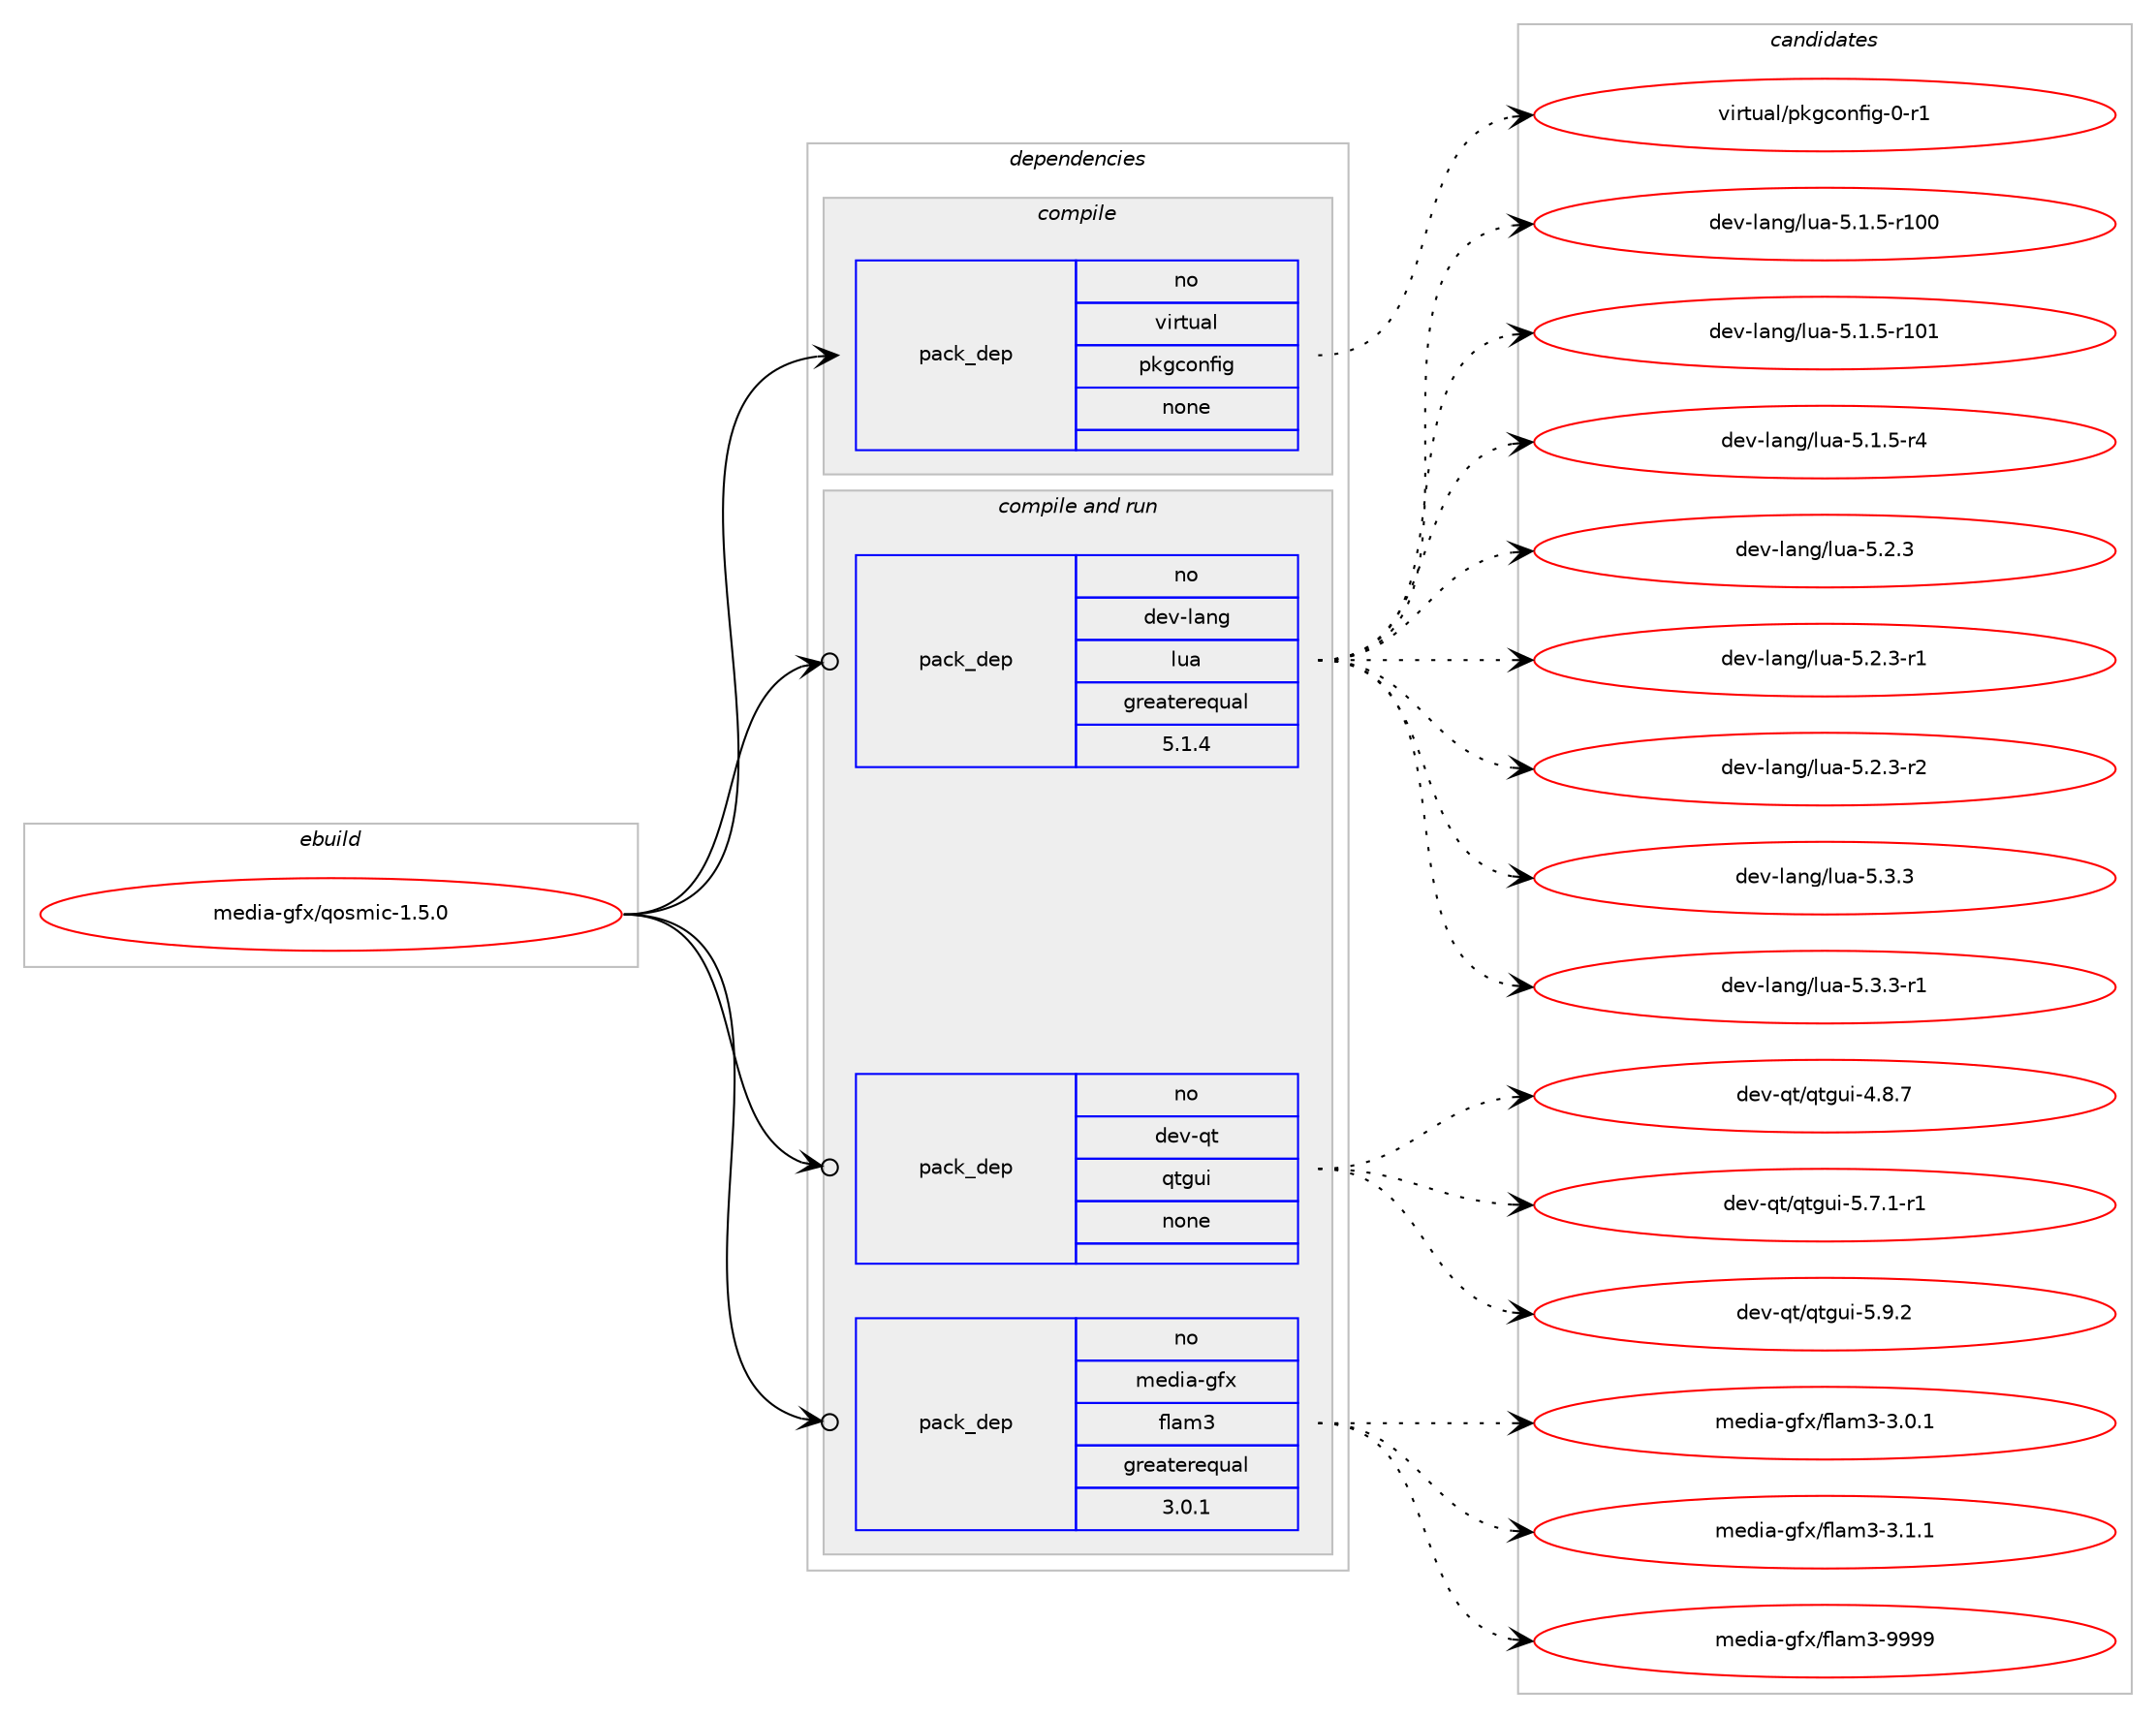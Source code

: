 digraph prolog {

# *************
# Graph options
# *************

newrank=true;
concentrate=true;
compound=true;
graph [rankdir=LR,fontname=Helvetica,fontsize=10,ranksep=1.5];#, ranksep=2.5, nodesep=0.2];
edge  [arrowhead=vee];
node  [fontname=Helvetica,fontsize=10];

# **********
# The ebuild
# **********

subgraph cluster_leftcol {
color=gray;
rank=same;
label=<<i>ebuild</i>>;
id [label="media-gfx/qosmic-1.5.0", color=red, width=4, href="../media-gfx/qosmic-1.5.0.svg"];
}

# ****************
# The dependencies
# ****************

subgraph cluster_midcol {
color=gray;
label=<<i>dependencies</i>>;
subgraph cluster_compile {
fillcolor="#eeeeee";
style=filled;
label=<<i>compile</i>>;
subgraph pack263727 {
dependency357613 [label=<<TABLE BORDER="0" CELLBORDER="1" CELLSPACING="0" CELLPADDING="4" WIDTH="220"><TR><TD ROWSPAN="6" CELLPADDING="30">pack_dep</TD></TR><TR><TD WIDTH="110">no</TD></TR><TR><TD>virtual</TD></TR><TR><TD>pkgconfig</TD></TR><TR><TD>none</TD></TR><TR><TD></TD></TR></TABLE>>, shape=none, color=blue];
}
id:e -> dependency357613:w [weight=20,style="solid",arrowhead="vee"];
}
subgraph cluster_compileandrun {
fillcolor="#eeeeee";
style=filled;
label=<<i>compile and run</i>>;
subgraph pack263728 {
dependency357614 [label=<<TABLE BORDER="0" CELLBORDER="1" CELLSPACING="0" CELLPADDING="4" WIDTH="220"><TR><TD ROWSPAN="6" CELLPADDING="30">pack_dep</TD></TR><TR><TD WIDTH="110">no</TD></TR><TR><TD>dev-lang</TD></TR><TR><TD>lua</TD></TR><TR><TD>greaterequal</TD></TR><TR><TD>5.1.4</TD></TR></TABLE>>, shape=none, color=blue];
}
id:e -> dependency357614:w [weight=20,style="solid",arrowhead="odotvee"];
subgraph pack263729 {
dependency357615 [label=<<TABLE BORDER="0" CELLBORDER="1" CELLSPACING="0" CELLPADDING="4" WIDTH="220"><TR><TD ROWSPAN="6" CELLPADDING="30">pack_dep</TD></TR><TR><TD WIDTH="110">no</TD></TR><TR><TD>dev-qt</TD></TR><TR><TD>qtgui</TD></TR><TR><TD>none</TD></TR><TR><TD></TD></TR></TABLE>>, shape=none, color=blue];
}
id:e -> dependency357615:w [weight=20,style="solid",arrowhead="odotvee"];
subgraph pack263730 {
dependency357616 [label=<<TABLE BORDER="0" CELLBORDER="1" CELLSPACING="0" CELLPADDING="4" WIDTH="220"><TR><TD ROWSPAN="6" CELLPADDING="30">pack_dep</TD></TR><TR><TD WIDTH="110">no</TD></TR><TR><TD>media-gfx</TD></TR><TR><TD>flam3</TD></TR><TR><TD>greaterequal</TD></TR><TR><TD>3.0.1</TD></TR></TABLE>>, shape=none, color=blue];
}
id:e -> dependency357616:w [weight=20,style="solid",arrowhead="odotvee"];
}
subgraph cluster_run {
fillcolor="#eeeeee";
style=filled;
label=<<i>run</i>>;
}
}

# **************
# The candidates
# **************

subgraph cluster_choices {
rank=same;
color=gray;
label=<<i>candidates</i>>;

subgraph choice263727 {
color=black;
nodesep=1;
choice11810511411611797108471121071039911111010210510345484511449 [label="virtual/pkgconfig-0-r1", color=red, width=4,href="../virtual/pkgconfig-0-r1.svg"];
dependency357613:e -> choice11810511411611797108471121071039911111010210510345484511449:w [style=dotted,weight="100"];
}
subgraph choice263728 {
color=black;
nodesep=1;
choice1001011184510897110103471081179745534649465345114494848 [label="dev-lang/lua-5.1.5-r100", color=red, width=4,href="../dev-lang/lua-5.1.5-r100.svg"];
choice1001011184510897110103471081179745534649465345114494849 [label="dev-lang/lua-5.1.5-r101", color=red, width=4,href="../dev-lang/lua-5.1.5-r101.svg"];
choice100101118451089711010347108117974553464946534511452 [label="dev-lang/lua-5.1.5-r4", color=red, width=4,href="../dev-lang/lua-5.1.5-r4.svg"];
choice10010111845108971101034710811797455346504651 [label="dev-lang/lua-5.2.3", color=red, width=4,href="../dev-lang/lua-5.2.3.svg"];
choice100101118451089711010347108117974553465046514511449 [label="dev-lang/lua-5.2.3-r1", color=red, width=4,href="../dev-lang/lua-5.2.3-r1.svg"];
choice100101118451089711010347108117974553465046514511450 [label="dev-lang/lua-5.2.3-r2", color=red, width=4,href="../dev-lang/lua-5.2.3-r2.svg"];
choice10010111845108971101034710811797455346514651 [label="dev-lang/lua-5.3.3", color=red, width=4,href="../dev-lang/lua-5.3.3.svg"];
choice100101118451089711010347108117974553465146514511449 [label="dev-lang/lua-5.3.3-r1", color=red, width=4,href="../dev-lang/lua-5.3.3-r1.svg"];
dependency357614:e -> choice1001011184510897110103471081179745534649465345114494848:w [style=dotted,weight="100"];
dependency357614:e -> choice1001011184510897110103471081179745534649465345114494849:w [style=dotted,weight="100"];
dependency357614:e -> choice100101118451089711010347108117974553464946534511452:w [style=dotted,weight="100"];
dependency357614:e -> choice10010111845108971101034710811797455346504651:w [style=dotted,weight="100"];
dependency357614:e -> choice100101118451089711010347108117974553465046514511449:w [style=dotted,weight="100"];
dependency357614:e -> choice100101118451089711010347108117974553465046514511450:w [style=dotted,weight="100"];
dependency357614:e -> choice10010111845108971101034710811797455346514651:w [style=dotted,weight="100"];
dependency357614:e -> choice100101118451089711010347108117974553465146514511449:w [style=dotted,weight="100"];
}
subgraph choice263729 {
color=black;
nodesep=1;
choice1001011184511311647113116103117105455246564655 [label="dev-qt/qtgui-4.8.7", color=red, width=4,href="../dev-qt/qtgui-4.8.7.svg"];
choice10010111845113116471131161031171054553465546494511449 [label="dev-qt/qtgui-5.7.1-r1", color=red, width=4,href="../dev-qt/qtgui-5.7.1-r1.svg"];
choice1001011184511311647113116103117105455346574650 [label="dev-qt/qtgui-5.9.2", color=red, width=4,href="../dev-qt/qtgui-5.9.2.svg"];
dependency357615:e -> choice1001011184511311647113116103117105455246564655:w [style=dotted,weight="100"];
dependency357615:e -> choice10010111845113116471131161031171054553465546494511449:w [style=dotted,weight="100"];
dependency357615:e -> choice1001011184511311647113116103117105455346574650:w [style=dotted,weight="100"];
}
subgraph choice263730 {
color=black;
nodesep=1;
choice1091011001059745103102120471021089710951455146484649 [label="media-gfx/flam3-3.0.1", color=red, width=4,href="../media-gfx/flam3-3.0.1.svg"];
choice1091011001059745103102120471021089710951455146494649 [label="media-gfx/flam3-3.1.1", color=red, width=4,href="../media-gfx/flam3-3.1.1.svg"];
choice10910110010597451031021204710210897109514557575757 [label="media-gfx/flam3-9999", color=red, width=4,href="../media-gfx/flam3-9999.svg"];
dependency357616:e -> choice1091011001059745103102120471021089710951455146484649:w [style=dotted,weight="100"];
dependency357616:e -> choice1091011001059745103102120471021089710951455146494649:w [style=dotted,weight="100"];
dependency357616:e -> choice10910110010597451031021204710210897109514557575757:w [style=dotted,weight="100"];
}
}

}
